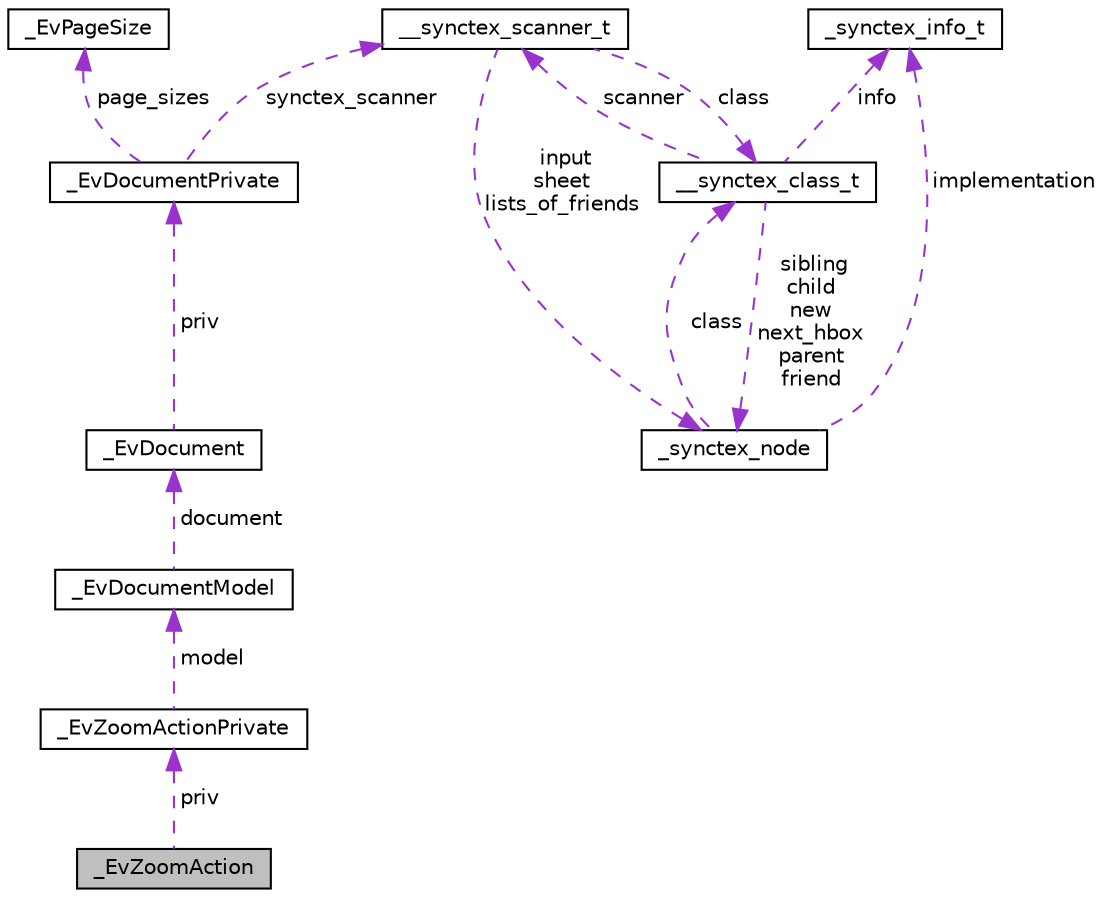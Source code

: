 digraph "_EvZoomAction"
{
  edge [fontname="Helvetica",fontsize="10",labelfontname="Helvetica",labelfontsize="10"];
  node [fontname="Helvetica",fontsize="10",shape=record];
  Node1 [label="_EvZoomAction",height=0.2,width=0.4,color="black", fillcolor="grey75", style="filled" fontcolor="black"];
  Node2 -> Node1 [dir="back",color="darkorchid3",fontsize="10",style="dashed",label=" priv" ,fontname="Helvetica"];
  Node2 [label="_EvZoomActionPrivate",height=0.2,width=0.4,color="black", fillcolor="white", style="filled",URL="$dc/d79/struct__EvZoomActionPrivate.html"];
  Node3 -> Node2 [dir="back",color="darkorchid3",fontsize="10",style="dashed",label=" model" ,fontname="Helvetica"];
  Node3 [label="_EvDocumentModel",height=0.2,width=0.4,color="black", fillcolor="white", style="filled",URL="$dc/d24/struct__EvDocumentModel.html"];
  Node4 -> Node3 [dir="back",color="darkorchid3",fontsize="10",style="dashed",label=" document" ,fontname="Helvetica"];
  Node4 [label="_EvDocument",height=0.2,width=0.4,color="black", fillcolor="white", style="filled",URL="$db/d02/struct__EvDocument.html"];
  Node5 -> Node4 [dir="back",color="darkorchid3",fontsize="10",style="dashed",label=" priv" ,fontname="Helvetica"];
  Node5 [label="_EvDocumentPrivate",height=0.2,width=0.4,color="black", fillcolor="white", style="filled",URL="$d6/da7/struct__EvDocumentPrivate.html"];
  Node6 -> Node5 [dir="back",color="darkorchid3",fontsize="10",style="dashed",label=" page_sizes" ,fontname="Helvetica"];
  Node6 [label="_EvPageSize",height=0.2,width=0.4,color="black", fillcolor="white", style="filled",URL="$d8/dec/struct__EvPageSize.html"];
  Node7 -> Node5 [dir="back",color="darkorchid3",fontsize="10",style="dashed",label=" synctex_scanner" ,fontname="Helvetica"];
  Node7 [label="__synctex_scanner_t",height=0.2,width=0.4,color="black", fillcolor="white", style="filled",URL="$d6/ddd/struct____synctex__scanner__t.html"];
  Node8 -> Node7 [dir="back",color="darkorchid3",fontsize="10",style="dashed",label=" input\nsheet\nlists_of_friends" ,fontname="Helvetica"];
  Node8 [label="_synctex_node",height=0.2,width=0.4,color="black", fillcolor="white", style="filled",URL="$dd/d4f/struct__synctex__node.html"];
  Node9 -> Node8 [dir="back",color="darkorchid3",fontsize="10",style="dashed",label=" implementation" ,fontname="Helvetica"];
  Node9 [label="_synctex_info_t",height=0.2,width=0.4,color="black", fillcolor="white", style="filled",URL="$d2/da8/union__synctex__info__t.html"];
  Node10 -> Node8 [dir="back",color="darkorchid3",fontsize="10",style="dashed",label=" class" ,fontname="Helvetica"];
  Node10 [label="__synctex_class_t",height=0.2,width=0.4,color="black", fillcolor="white", style="filled",URL="$d2/dd6/struct____synctex__class__t.html"];
  Node8 -> Node10 [dir="back",color="darkorchid3",fontsize="10",style="dashed",label=" sibling\nchild\nnew\nnext_hbox\nparent\nfriend" ,fontname="Helvetica"];
  Node9 -> Node10 [dir="back",color="darkorchid3",fontsize="10",style="dashed",label=" info" ,fontname="Helvetica"];
  Node7 -> Node10 [dir="back",color="darkorchid3",fontsize="10",style="dashed",label=" scanner" ,fontname="Helvetica"];
  Node10 -> Node7 [dir="back",color="darkorchid3",fontsize="10",style="dashed",label=" class" ,fontname="Helvetica"];
}
